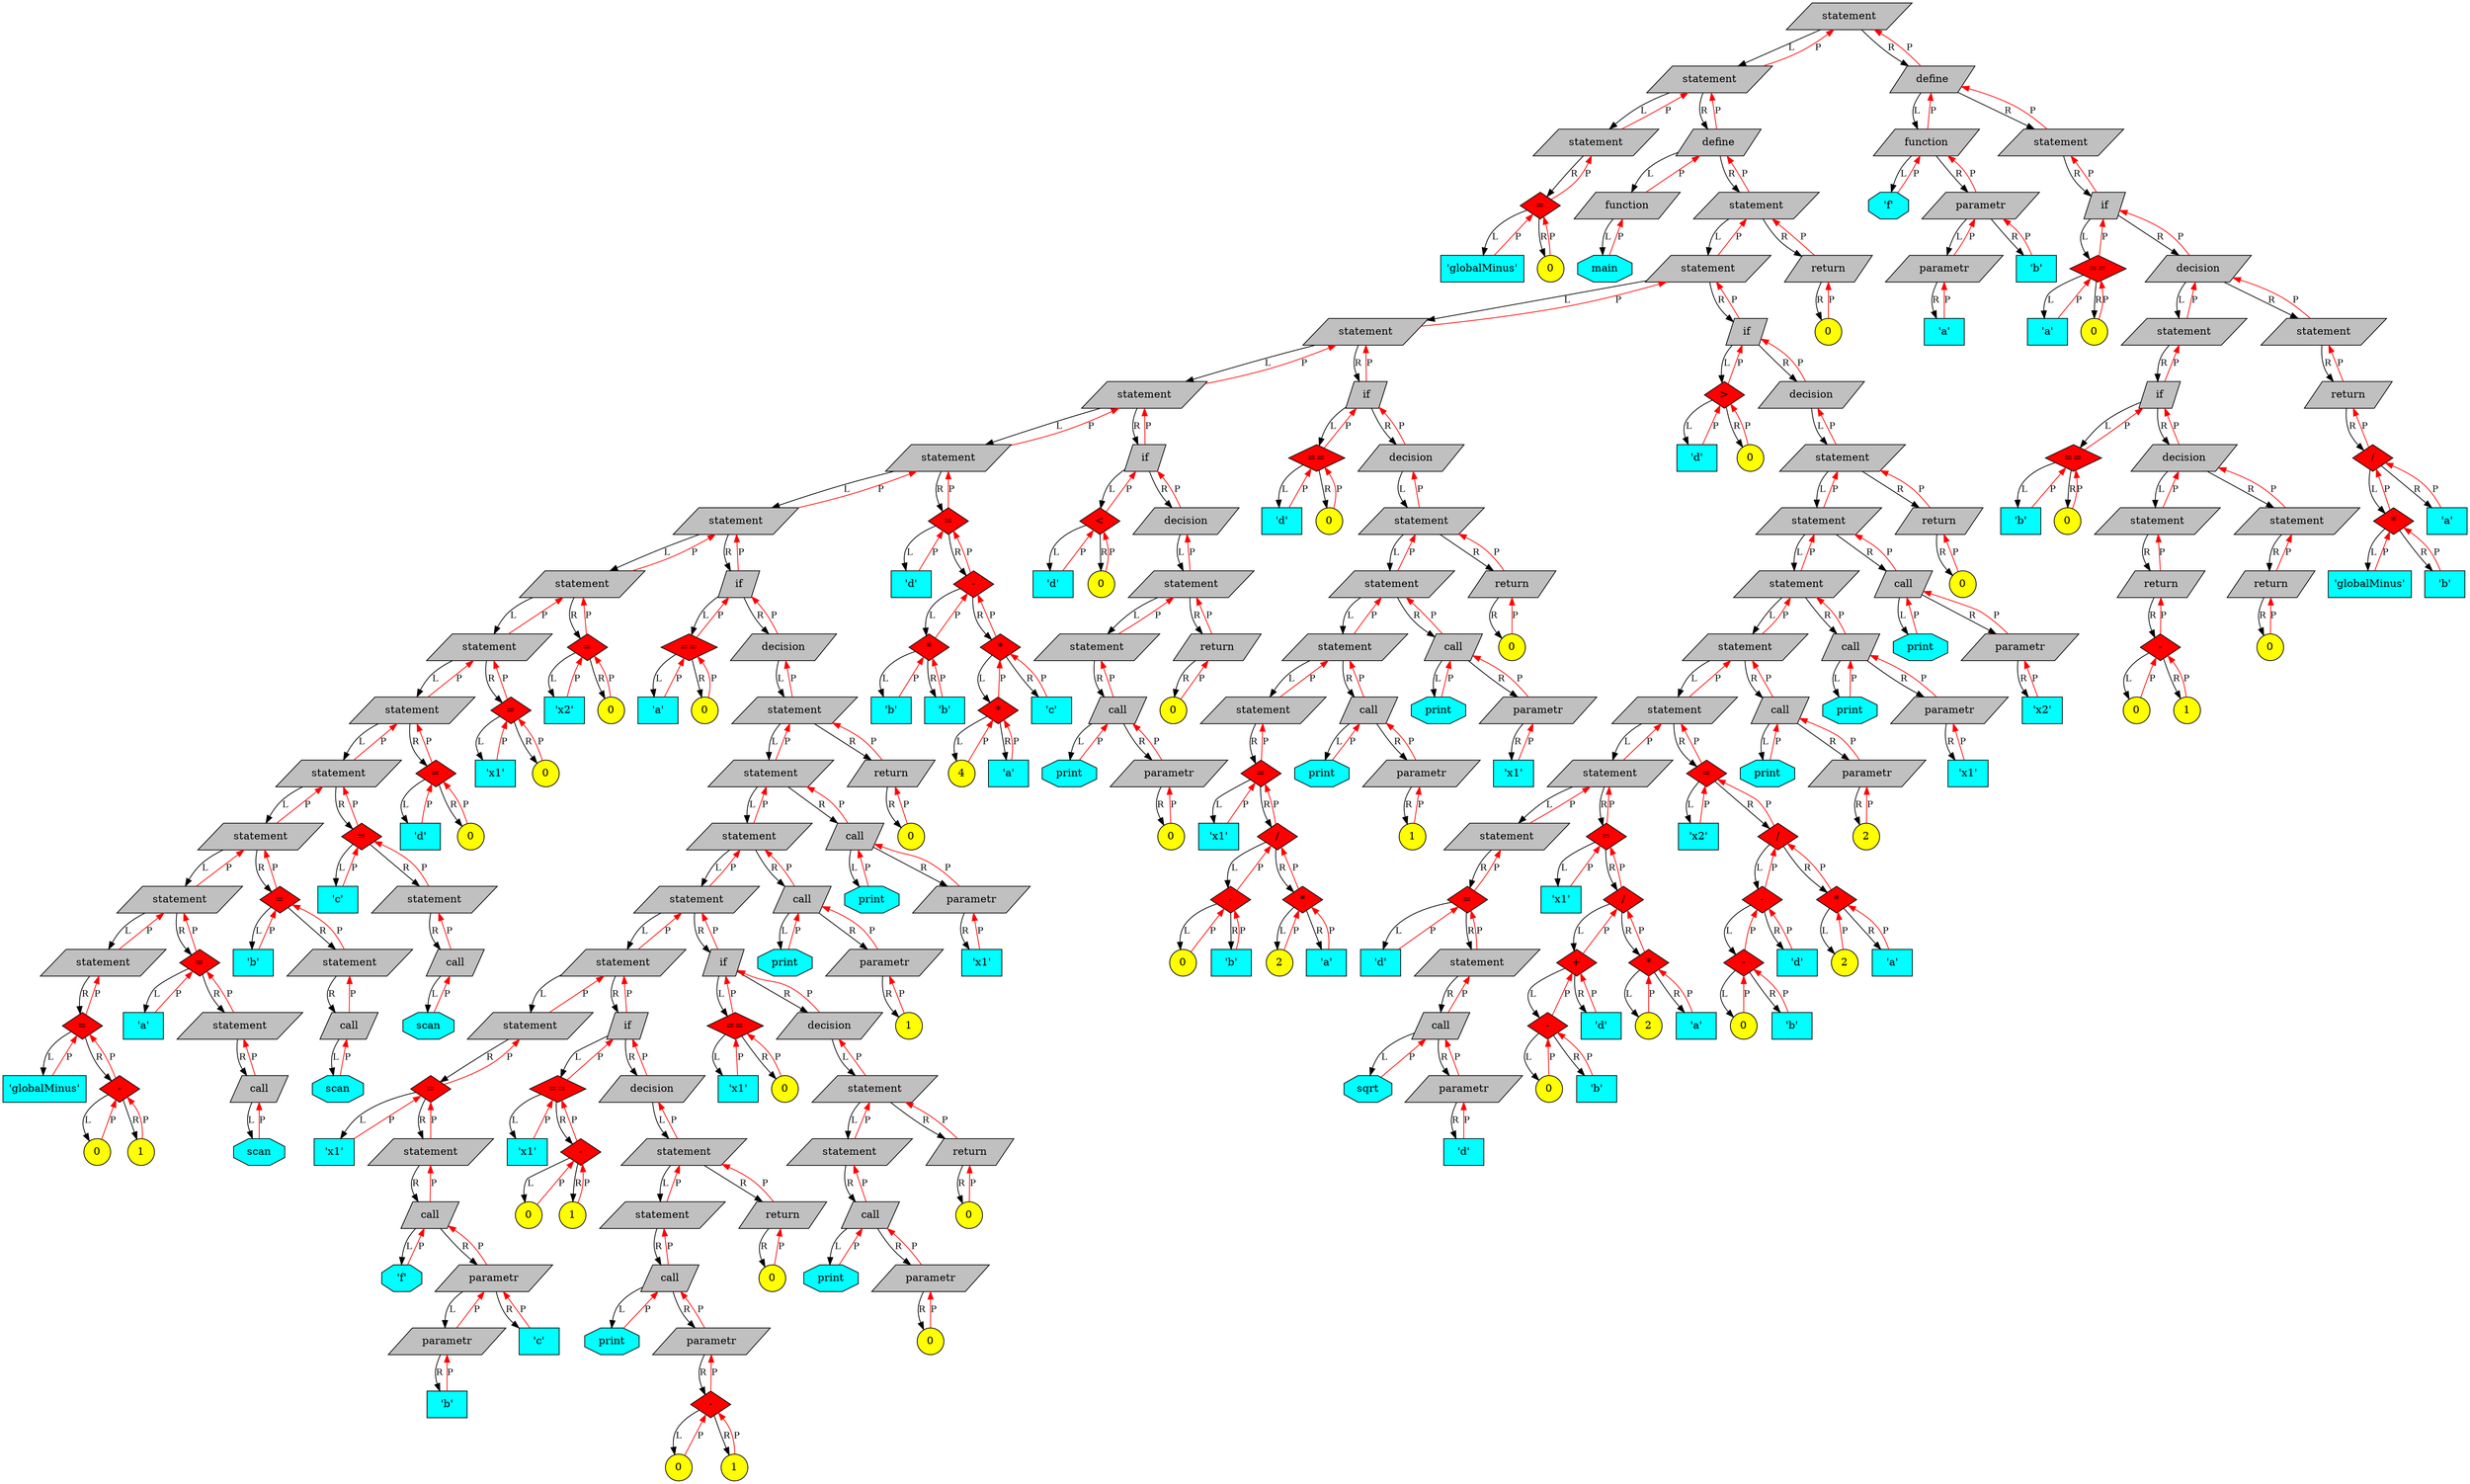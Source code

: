 digraph Tree{

	rankdir=UD;

	node[fontsize=14];

	94706062694112[shape=record, shape=parallelogram, style="filled", fillcolor=grey, label="statement"];
	94706062476512[shape=record, shape=parallelogram, style="filled", fillcolor=grey, label="statement"];
	94706062475008[shape=record, shape=parallelogram, style="filled", fillcolor=grey, label="statement"];
	94706062475072[shape=record, shape=diamond, style="filled", fillcolor=red, label="="];
	94706062475552[shape=record, shape=rectangle, style="filled", fillcolor=cyan, label="'globalMinus'"];
	94706062476032[shape=record, shape=circle, style="filled", fillcolor=yellow, label="0"];
	94706062476576[shape=record, shape=parallelogram, style="filled", fillcolor=grey, label="define"];
	94706062477056[shape=record, shape=parallelogram, style="filled", fillcolor=grey, label="function"];
	94706062477120[shape=record, shape=octagon, style="filled", fillcolor=cyan, label="main"];
	94706062692672[shape=record, shape=parallelogram, style="filled", fillcolor=grey, label="statement"];
	94706062668704[shape=record, shape=parallelogram, style="filled", fillcolor=grey, label="statement"];
	94706062656864[shape=record, shape=parallelogram, style="filled", fillcolor=grey, label="statement"];
	94706062651392[shape=record, shape=parallelogram, style="filled", fillcolor=grey, label="statement"];
	94706062646048[shape=record, shape=parallelogram, style="filled", fillcolor=grey, label="statement"];
	94706062621344[shape=record, shape=parallelogram, style="filled", fillcolor=grey, label="statement"];
	94706062619840[shape=record, shape=parallelogram, style="filled", fillcolor=grey, label="statement"];
	94706062618336[shape=record, shape=parallelogram, style="filled", fillcolor=grey, label="statement"];
	94706062616832[shape=record, shape=parallelogram, style="filled", fillcolor=grey, label="statement"];
	94706062613952[shape=record, shape=parallelogram, style="filled", fillcolor=grey, label="statement"];
	94706062611072[shape=record, shape=parallelogram, style="filled", fillcolor=grey, label="statement"];
	94706062608192[shape=record, shape=parallelogram, style="filled", fillcolor=grey, label="statement"];
	94706062477184[shape=record, shape=parallelogram, style="filled", fillcolor=grey, label="statement"];
	94706062477248[shape=record, shape=diamond, style="filled", fillcolor=red, label="="];
	94706062477312[shape=record, shape=rectangle, style="filled", fillcolor=cyan, label="'globalMinus'"];
	94706062607296[shape=record, shape=diamond, style="filled", fillcolor=red, label="-"];
	94706062477376[shape=record, shape=circle, style="filled", fillcolor=yellow, label="0"];
	94706062607232[shape=record, shape=circle, style="filled", fillcolor=yellow, label="1"];
	94706062608256[shape=record, shape=diamond, style="filled", fillcolor=red, label="="];
	94706062608736[shape=record, shape=rectangle, style="filled", fillcolor=cyan, label="'a'"];
	94706062609216[shape=record, shape=parallelogram, style="filled", fillcolor=grey, label="statement"];
	94706062609280[shape=record, shape=parallelogram, style="filled", fillcolor=grey, label="call"];
	94706062609760[shape=record, shape=octagon, style="filled", fillcolor=cyan, label="scan"];
	94706062611136[shape=record, shape=diamond, style="filled", fillcolor=red, label="="];
	94706062611616[shape=record, shape=rectangle, style="filled", fillcolor=cyan, label="'b'"];
	94706062612096[shape=record, shape=parallelogram, style="filled", fillcolor=grey, label="statement"];
	94706062612160[shape=record, shape=parallelogram, style="filled", fillcolor=grey, label="call"];
	94706062612640[shape=record, shape=octagon, style="filled", fillcolor=cyan, label="scan"];
	94706062614016[shape=record, shape=diamond, style="filled", fillcolor=red, label="="];
	94706062614496[shape=record, shape=rectangle, style="filled", fillcolor=cyan, label="'c'"];
	94706062614976[shape=record, shape=parallelogram, style="filled", fillcolor=grey, label="statement"];
	94706062615040[shape=record, shape=parallelogram, style="filled", fillcolor=grey, label="call"];
	94706062615520[shape=record, shape=octagon, style="filled", fillcolor=cyan, label="scan"];
	94706062616896[shape=record, shape=diamond, style="filled", fillcolor=red, label="="];
	94706062617376[shape=record, shape=rectangle, style="filled", fillcolor=cyan, label="'d'"];
	94706062617856[shape=record, shape=circle, style="filled", fillcolor=yellow, label="0"];
	94706062618400[shape=record, shape=diamond, style="filled", fillcolor=red, label="="];
	94706062618880[shape=record, shape=rectangle, style="filled", fillcolor=cyan, label="'x1'"];
	94706062619360[shape=record, shape=circle, style="filled", fillcolor=yellow, label="0"];
	94706062619904[shape=record, shape=diamond, style="filled", fillcolor=red, label="="];
	94706062620384[shape=record, shape=rectangle, style="filled", fillcolor=cyan, label="'x2'"];
	94706062620864[shape=record, shape=circle, style="filled", fillcolor=yellow, label="0"];
	94706062621408[shape=record, shape=parallelogram, style="filled", fillcolor=grey, label="if"];
	94706062622432[shape=record, shape=diamond, style="filled", fillcolor=red, label="=="];
	94706062621888[shape=record, shape=rectangle, style="filled", fillcolor=cyan, label="'a'"];
	94706062622368[shape=record, shape=circle, style="filled", fillcolor=yellow, label="0"];
	94706062622912[shape=record, shape=parallelogram, style="filled", fillcolor=grey, label="decision"];
	94706062644608[shape=record, shape=parallelogram, style="filled", fillcolor=grey, label="statement"];
	94706062642208[shape=record, shape=parallelogram, style="filled", fillcolor=grey, label="statement"];
	94706062640224[shape=record, shape=parallelogram, style="filled", fillcolor=grey, label="statement"];
	94706062634752[shape=record, shape=parallelogram, style="filled", fillcolor=grey, label="statement"];
	94706062628192[shape=record, shape=parallelogram, style="filled", fillcolor=grey, label="statement"];
	94706062623392[shape=record, shape=parallelogram, style="filled", fillcolor=grey, label="statement"];
	94706062623456[shape=record, shape=diamond, style="filled", fillcolor=red, label="="];
	94706062623936[shape=record, shape=rectangle, style="filled", fillcolor=cyan, label="'x1'"];
	94706062624416[shape=record, shape=parallelogram, style="filled", fillcolor=grey, label="statement"];
	94706062624480[shape=record, shape=parallelogram, style="filled", fillcolor=grey, label="call"];
	94706062624960[shape=record, shape=octagon, style="filled", fillcolor=cyan, label="'f'"];
	94706062626400[shape=record, shape=parallelogram, style="filled", fillcolor=grey, label="parametr"];
	94706062625440[shape=record, shape=parallelogram, style="filled", fillcolor=grey, label="parametr"];
	94706062625504[shape=record, shape=rectangle, style="filled", fillcolor=cyan, label="'b'"];
	94706062626464[shape=record, shape=rectangle, style="filled", fillcolor=cyan, label="'c'"];
	94706062628256[shape=record, shape=parallelogram, style="filled", fillcolor=grey, label="if"];
	94706062629824[shape=record, shape=diamond, style="filled", fillcolor=red, label="=="];
	94706062628736[shape=record, shape=rectangle, style="filled", fillcolor=cyan, label="'x1'"];
	94706062629344[shape=record, shape=diamond, style="filled", fillcolor=red, label="-"];
	94706062629216[shape=record, shape=circle, style="filled", fillcolor=yellow, label="0"];
	94706062629280[shape=record, shape=circle, style="filled", fillcolor=yellow, label="1"];
	94706062630304[shape=record, shape=parallelogram, style="filled", fillcolor=grey, label="decision"];
	94706062633312[shape=record, shape=parallelogram, style="filled", fillcolor=grey, label="statement"];
	94706062630784[shape=record, shape=parallelogram, style="filled", fillcolor=grey, label="statement"];
	94706062630848[shape=record, shape=parallelogram, style="filled", fillcolor=grey, label="call"];
	94706062631328[shape=record, shape=octagon, style="filled", fillcolor=cyan, label="print"];
	94706062631808[shape=record, shape=parallelogram, style="filled", fillcolor=grey, label="parametr"];
	94706062632000[shape=record, shape=diamond, style="filled", fillcolor=red, label="-"];
	94706062631872[shape=record, shape=circle, style="filled", fillcolor=yellow, label="0"];
	94706062631936[shape=record, shape=circle, style="filled", fillcolor=yellow, label="1"];
	94706062633376[shape=record, shape=parallelogram, style="filled", fillcolor=grey, label="return"];
	94706062633856[shape=record, shape=circle, style="filled", fillcolor=yellow, label="0"];
	94706062634816[shape=record, shape=parallelogram, style="filled", fillcolor=grey, label="if"];
	94706062635840[shape=record, shape=diamond, style="filled", fillcolor=red, label="=="];
	94706062635296[shape=record, shape=rectangle, style="filled", fillcolor=cyan, label="'x1'"];
	94706062635776[shape=record, shape=circle, style="filled", fillcolor=yellow, label="0"];
	94706062636320[shape=record, shape=parallelogram, style="filled", fillcolor=grey, label="decision"];
	94706062638784[shape=record, shape=parallelogram, style="filled", fillcolor=grey, label="statement"];
	94706062636800[shape=record, shape=parallelogram, style="filled", fillcolor=grey, label="statement"];
	94706062636864[shape=record, shape=parallelogram, style="filled", fillcolor=grey, label="call"];
	94706062637344[shape=record, shape=octagon, style="filled", fillcolor=cyan, label="print"];
	94706062637824[shape=record, shape=parallelogram, style="filled", fillcolor=grey, label="parametr"];
	94706062637888[shape=record, shape=circle, style="filled", fillcolor=yellow, label="0"];
	94706062638848[shape=record, shape=parallelogram, style="filled", fillcolor=grey, label="return"];
	94706062639328[shape=record, shape=circle, style="filled", fillcolor=yellow, label="0"];
	94706062640288[shape=record, shape=parallelogram, style="filled", fillcolor=grey, label="call"];
	94706062640768[shape=record, shape=octagon, style="filled", fillcolor=cyan, label="print"];
	94706062641248[shape=record, shape=parallelogram, style="filled", fillcolor=grey, label="parametr"];
	94706062641312[shape=record, shape=circle, style="filled", fillcolor=yellow, label="1"];
	94706062642272[shape=record, shape=parallelogram, style="filled", fillcolor=grey, label="call"];
	94706062642752[shape=record, shape=octagon, style="filled", fillcolor=cyan, label="print"];
	94706062643232[shape=record, shape=parallelogram, style="filled", fillcolor=grey, label="parametr"];
	94706062643296[shape=record, shape=rectangle, style="filled", fillcolor=cyan, label="'x1'"];
	94706062644672[shape=record, shape=parallelogram, style="filled", fillcolor=grey, label="return"];
	94706062645152[shape=record, shape=circle, style="filled", fillcolor=yellow, label="0"];
	94706062646112[shape=record, shape=diamond, style="filled", fillcolor=red, label="="];
	94706062646592[shape=record, shape=rectangle, style="filled", fillcolor=cyan, label="'d'"];
	94706062650496[shape=record, shape=diamond, style="filled", fillcolor=red, label="-"];
	94706062648032[shape=record, shape=diamond, style="filled", fillcolor=red, label="*"];
	94706062647072[shape=record, shape=rectangle, style="filled", fillcolor=cyan, label="'b'"];
	94706062647552[shape=record, shape=rectangle, style="filled", fillcolor=cyan, label="'b'"];
	94706062650016[shape=record, shape=diamond, style="filled", fillcolor=red, label="*"];
	94706062649056[shape=record, shape=diamond, style="filled", fillcolor=red, label="*"];
	94706062648512[shape=record, shape=circle, style="filled", fillcolor=yellow, label="4"];
	94706062648576[shape=record, shape=rectangle, style="filled", fillcolor=cyan, label="'a'"];
	94706062649536[shape=record, shape=rectangle, style="filled", fillcolor=cyan, label="'c'"];
	94706062651456[shape=record, shape=parallelogram, style="filled", fillcolor=grey, label="if"];
	94706062652480[shape=record, shape=diamond, style="filled", fillcolor=red, label="<"];
	94706062651936[shape=record, shape=rectangle, style="filled", fillcolor=cyan, label="'d'"];
	94706062652416[shape=record, shape=circle, style="filled", fillcolor=yellow, label="0"];
	94706062652960[shape=record, shape=parallelogram, style="filled", fillcolor=grey, label="decision"];
	94706062655424[shape=record, shape=parallelogram, style="filled", fillcolor=grey, label="statement"];
	94706062653440[shape=record, shape=parallelogram, style="filled", fillcolor=grey, label="statement"];
	94706062653504[shape=record, shape=parallelogram, style="filled", fillcolor=grey, label="call"];
	94706062653984[shape=record, shape=octagon, style="filled", fillcolor=cyan, label="print"];
	94706062654464[shape=record, shape=parallelogram, style="filled", fillcolor=grey, label="parametr"];
	94706062654528[shape=record, shape=circle, style="filled", fillcolor=yellow, label="0"];
	94706062655488[shape=record, shape=parallelogram, style="filled", fillcolor=grey, label="return"];
	94706062655968[shape=record, shape=circle, style="filled", fillcolor=yellow, label="0"];
	94706062656928[shape=record, shape=parallelogram, style="filled", fillcolor=grey, label="if"];
	94706062657952[shape=record, shape=diamond, style="filled", fillcolor=red, label="=="];
	94706062657408[shape=record, shape=rectangle, style="filled", fillcolor=cyan, label="'d'"];
	94706062657888[shape=record, shape=circle, style="filled", fillcolor=yellow, label="0"];
	94706062658432[shape=record, shape=parallelogram, style="filled", fillcolor=grey, label="decision"];
	94706062667264[shape=record, shape=parallelogram, style="filled", fillcolor=grey, label="statement"];
	94706062664864[shape=record, shape=parallelogram, style="filled", fillcolor=grey, label="statement"];
	94706062662880[shape=record, shape=parallelogram, style="filled", fillcolor=grey, label="statement"];
	94706062658912[shape=record, shape=parallelogram, style="filled", fillcolor=grey, label="statement"];
	94706062658976[shape=record, shape=diamond, style="filled", fillcolor=red, label="="];
	94706062659456[shape=record, shape=rectangle, style="filled", fillcolor=cyan, label="'x1'"];
	94706062661984[shape=record, shape=diamond, style="filled", fillcolor=red, label="/"];
	94706062660480[shape=record, shape=diamond, style="filled", fillcolor=red, label="-"];
	94706062659936[shape=record, shape=circle, style="filled", fillcolor=yellow, label="0"];
	94706062660000[shape=record, shape=rectangle, style="filled", fillcolor=cyan, label="'b'"];
	94706062661504[shape=record, shape=diamond, style="filled", fillcolor=red, label="*"];
	94706062660960[shape=record, shape=circle, style="filled", fillcolor=yellow, label="2"];
	94706062661024[shape=record, shape=rectangle, style="filled", fillcolor=cyan, label="'a'"];
	94706062662944[shape=record, shape=parallelogram, style="filled", fillcolor=grey, label="call"];
	94706062663424[shape=record, shape=octagon, style="filled", fillcolor=cyan, label="print"];
	94706062663904[shape=record, shape=parallelogram, style="filled", fillcolor=grey, label="parametr"];
	94706062663968[shape=record, shape=circle, style="filled", fillcolor=yellow, label="1"];
	94706062664928[shape=record, shape=parallelogram, style="filled", fillcolor=grey, label="call"];
	94706062665408[shape=record, shape=octagon, style="filled", fillcolor=cyan, label="print"];
	94706062665888[shape=record, shape=parallelogram, style="filled", fillcolor=grey, label="parametr"];
	94706062665952[shape=record, shape=rectangle, style="filled", fillcolor=cyan, label="'x1'"];
	94706062667328[shape=record, shape=parallelogram, style="filled", fillcolor=grey, label="return"];
	94706062667808[shape=record, shape=circle, style="filled", fillcolor=yellow, label="0"];
	94706062668768[shape=record, shape=parallelogram, style="filled", fillcolor=grey, label="if"];
	94706062669792[shape=record, shape=diamond, style="filled", fillcolor=red, label=">"];
	94706062669248[shape=record, shape=rectangle, style="filled", fillcolor=cyan, label="'d'"];
	94706062669728[shape=record, shape=circle, style="filled", fillcolor=yellow, label="0"];
	94706062670272[shape=record, shape=parallelogram, style="filled", fillcolor=grey, label="decision"];
	94706062691232[shape=record, shape=parallelogram, style="filled", fillcolor=grey, label="statement"];
	94706062688832[shape=record, shape=parallelogram, style="filled", fillcolor=grey, label="statement"];
	94706062686432[shape=record, shape=parallelogram, style="filled", fillcolor=grey, label="statement"];
	94706062684448[shape=record, shape=parallelogram, style="filled", fillcolor=grey, label="statement"];
	94706062679520[shape=record, shape=parallelogram, style="filled", fillcolor=grey, label="statement"];
	94706062674592[shape=record, shape=parallelogram, style="filled", fillcolor=grey, label="statement"];
	94706062670752[shape=record, shape=parallelogram, style="filled", fillcolor=grey, label="statement"];
	94706062670816[shape=record, shape=diamond, style="filled", fillcolor=red, label="="];
	94706062671296[shape=record, shape=rectangle, style="filled", fillcolor=cyan, label="'d'"];
	94706062671776[shape=record, shape=parallelogram, style="filled", fillcolor=grey, label="statement"];
	94706062671840[shape=record, shape=parallelogram, style="filled", fillcolor=grey, label="call"];
	94706062672320[shape=record, shape=octagon, style="filled", fillcolor=cyan, label="sqrt"];
	94706062672800[shape=record, shape=parallelogram, style="filled", fillcolor=grey, label="parametr"];
	94706062672864[shape=record, shape=rectangle, style="filled", fillcolor=cyan, label="'d'"];
	94706062674656[shape=record, shape=diamond, style="filled", fillcolor=red, label="="];
	94706062675136[shape=record, shape=rectangle, style="filled", fillcolor=cyan, label="'x1'"];
	94706062678624[shape=record, shape=diamond, style="filled", fillcolor=red, label="/"];
	94706062677120[shape=record, shape=diamond, style="filled", fillcolor=red, label="+"];
	94706062676160[shape=record, shape=diamond, style="filled", fillcolor=red, label="-"];
	94706062675616[shape=record, shape=circle, style="filled", fillcolor=yellow, label="0"];
	94706062675680[shape=record, shape=rectangle, style="filled", fillcolor=cyan, label="'b'"];
	94706062676640[shape=record, shape=rectangle, style="filled", fillcolor=cyan, label="'d'"];
	94706062678144[shape=record, shape=diamond, style="filled", fillcolor=red, label="*"];
	94706062677600[shape=record, shape=circle, style="filled", fillcolor=yellow, label="2"];
	94706062677664[shape=record, shape=rectangle, style="filled", fillcolor=cyan, label="'a'"];
	94706062679584[shape=record, shape=diamond, style="filled", fillcolor=red, label="="];
	94706062680064[shape=record, shape=rectangle, style="filled", fillcolor=cyan, label="'x2'"];
	94706062683552[shape=record, shape=diamond, style="filled", fillcolor=red, label="/"];
	94706062682048[shape=record, shape=diamond, style="filled", fillcolor=red, label="-"];
	94706062681088[shape=record, shape=diamond, style="filled", fillcolor=red, label="-"];
	94706062680544[shape=record, shape=circle, style="filled", fillcolor=yellow, label="0"];
	94706062680608[shape=record, shape=rectangle, style="filled", fillcolor=cyan, label="'b'"];
	94706062681568[shape=record, shape=rectangle, style="filled", fillcolor=cyan, label="'d'"];
	94706062683072[shape=record, shape=diamond, style="filled", fillcolor=red, label="*"];
	94706062682528[shape=record, shape=circle, style="filled", fillcolor=yellow, label="2"];
	94706062682592[shape=record, shape=rectangle, style="filled", fillcolor=cyan, label="'a'"];
	94706062684512[shape=record, shape=parallelogram, style="filled", fillcolor=grey, label="call"];
	94706062684992[shape=record, shape=octagon, style="filled", fillcolor=cyan, label="print"];
	94706062685472[shape=record, shape=parallelogram, style="filled", fillcolor=grey, label="parametr"];
	94706062685536[shape=record, shape=circle, style="filled", fillcolor=yellow, label="2"];
	94706062686496[shape=record, shape=parallelogram, style="filled", fillcolor=grey, label="call"];
	94706062686976[shape=record, shape=octagon, style="filled", fillcolor=cyan, label="print"];
	94706062687456[shape=record, shape=parallelogram, style="filled", fillcolor=grey, label="parametr"];
	94706062687520[shape=record, shape=rectangle, style="filled", fillcolor=cyan, label="'x1'"];
	94706062688896[shape=record, shape=parallelogram, style="filled", fillcolor=grey, label="call"];
	94706062689376[shape=record, shape=octagon, style="filled", fillcolor=cyan, label="print"];
	94706062689856[shape=record, shape=parallelogram, style="filled", fillcolor=grey, label="parametr"];
	94706062689920[shape=record, shape=rectangle, style="filled", fillcolor=cyan, label="'x2'"];
	94706062691296[shape=record, shape=parallelogram, style="filled", fillcolor=grey, label="return"];
	94706062691776[shape=record, shape=circle, style="filled", fillcolor=yellow, label="0"];
	94706062692736[shape=record, shape=parallelogram, style="filled", fillcolor=grey, label="return"];
	94706062693216[shape=record, shape=circle, style="filled", fillcolor=yellow, label="0"];
	94706062694176[shape=record, shape=parallelogram, style="filled", fillcolor=grey, label="define"];
	94706062694656[shape=record, shape=parallelogram, style="filled", fillcolor=grey, label="function"];
	94706062695136[shape=record, shape=octagon, style="filled", fillcolor=cyan, label="'f'"];
	94706062696576[shape=record, shape=parallelogram, style="filled", fillcolor=grey, label="parametr"];
	94706062695616[shape=record, shape=parallelogram, style="filled", fillcolor=grey, label="parametr"];
	94706062695680[shape=record, shape=rectangle, style="filled", fillcolor=cyan, label="'a'"];
	94706062696640[shape=record, shape=rectangle, style="filled", fillcolor=cyan, label="'b'"];
	94706062697536[shape=record, shape=parallelogram, style="filled", fillcolor=grey, label="statement"];
	94706062697600[shape=record, shape=parallelogram, style="filled", fillcolor=grey, label="if"];
	94706062698624[shape=record, shape=diamond, style="filled", fillcolor=red, label="=="];
	94706062698080[shape=record, shape=rectangle, style="filled", fillcolor=cyan, label="'a'"];
	94706062698560[shape=record, shape=circle, style="filled", fillcolor=yellow, label="0"];
	94706062699104[shape=record, shape=parallelogram, style="filled", fillcolor=grey, label="decision"];
	94706062699584[shape=record, shape=parallelogram, style="filled", fillcolor=grey, label="statement"];
	94706062699648[shape=record, shape=parallelogram, style="filled", fillcolor=grey, label="if"];
	94706062700672[shape=record, shape=diamond, style="filled", fillcolor=red, label="=="];
	94706062700128[shape=record, shape=rectangle, style="filled", fillcolor=cyan, label="'b'"];
	94706062700608[shape=record, shape=circle, style="filled", fillcolor=yellow, label="0"];
	94706062701152[shape=record, shape=parallelogram, style="filled", fillcolor=grey, label="decision"];
	94706062701632[shape=record, shape=parallelogram, style="filled", fillcolor=grey, label="statement"];
	94706062701696[shape=record, shape=parallelogram, style="filled", fillcolor=grey, label="return"];
	94706062702304[shape=record, shape=diamond, style="filled", fillcolor=red, label="-"];
	94706062702176[shape=record, shape=circle, style="filled", fillcolor=yellow, label="0"];
	94706062702240[shape=record, shape=circle, style="filled", fillcolor=yellow, label="1"];
	94706062703200[shape=record, shape=parallelogram, style="filled", fillcolor=grey, label="statement"];
	94706062703264[shape=record, shape=parallelogram, style="filled", fillcolor=grey, label="return"];
	94706062703744[shape=record, shape=circle, style="filled", fillcolor=yellow, label="0"];
	94706062704640[shape=record, shape=parallelogram, style="filled", fillcolor=grey, label="statement"];
	94706062704704[shape=record, shape=parallelogram, style="filled", fillcolor=grey, label="return"];
	94706062707104[shape=record, shape=diamond, style="filled", fillcolor=red, label="/"];
	94706062706144[shape=record, shape=diamond, style="filled", fillcolor=red, label="*"];
	94706062705184[shape=record, shape=rectangle, style="filled", fillcolor=cyan, label="'globalMinus'"];
	94706062705664[shape=record, shape=rectangle, style="filled", fillcolor=cyan, label="'b'"];
	94706062706624[shape=record, shape=rectangle, style="filled", fillcolor=cyan, label="'a'"];

	94706062694112 -> 94706062476512[label = "L", fontsize=12]
	94706062694112 -> 94706062694176[label = "R", fontsize=12]
	94706062476512 -> 94706062694112[label = "P", color=red, fontsize=12]
	94706062476512 -> 94706062475008[label = "L", fontsize=12]
	94706062476512 -> 94706062476576[label = "R", fontsize=12]
	94706062475008 -> 94706062476512[label = "P", color=red, fontsize=12]
	94706062475008 -> 94706062475072[label = "R", fontsize=12]
	94706062475072 -> 94706062475008[label = "P", color=red, fontsize=12]
	94706062475072 -> 94706062475552[label = "L", fontsize=12]
	94706062475072 -> 94706062476032[label = "R", fontsize=12]
	94706062475552 -> 94706062475072[label = "P", color=red, fontsize=12]
	94706062476032 -> 94706062475072[label = "P", color=red, fontsize=12]
	94706062476576 -> 94706062476512[label = "P", color=red, fontsize=12]
	94706062476576 -> 94706062477056[label = "L", fontsize=12]
	94706062476576 -> 94706062692672[label = "R", fontsize=12]
	94706062477056 -> 94706062476576[label = "P", color=red, fontsize=12]
	94706062477056 -> 94706062477120[label = "L", fontsize=12]
	94706062477120 -> 94706062477056[label = "P", color=red, fontsize=12]
	94706062692672 -> 94706062476576[label = "P", color=red, fontsize=12]
	94706062692672 -> 94706062668704[label = "L", fontsize=12]
	94706062692672 -> 94706062692736[label = "R", fontsize=12]
	94706062668704 -> 94706062692672[label = "P", color=red, fontsize=12]
	94706062668704 -> 94706062656864[label = "L", fontsize=12]
	94706062668704 -> 94706062668768[label = "R", fontsize=12]
	94706062656864 -> 94706062668704[label = "P", color=red, fontsize=12]
	94706062656864 -> 94706062651392[label = "L", fontsize=12]
	94706062656864 -> 94706062656928[label = "R", fontsize=12]
	94706062651392 -> 94706062656864[label = "P", color=red, fontsize=12]
	94706062651392 -> 94706062646048[label = "L", fontsize=12]
	94706062651392 -> 94706062651456[label = "R", fontsize=12]
	94706062646048 -> 94706062651392[label = "P", color=red, fontsize=12]
	94706062646048 -> 94706062621344[label = "L", fontsize=12]
	94706062646048 -> 94706062646112[label = "R", fontsize=12]
	94706062621344 -> 94706062646048[label = "P", color=red, fontsize=12]
	94706062621344 -> 94706062619840[label = "L", fontsize=12]
	94706062621344 -> 94706062621408[label = "R", fontsize=12]
	94706062619840 -> 94706062621344[label = "P", color=red, fontsize=12]
	94706062619840 -> 94706062618336[label = "L", fontsize=12]
	94706062619840 -> 94706062619904[label = "R", fontsize=12]
	94706062618336 -> 94706062619840[label = "P", color=red, fontsize=12]
	94706062618336 -> 94706062616832[label = "L", fontsize=12]
	94706062618336 -> 94706062618400[label = "R", fontsize=12]
	94706062616832 -> 94706062618336[label = "P", color=red, fontsize=12]
	94706062616832 -> 94706062613952[label = "L", fontsize=12]
	94706062616832 -> 94706062616896[label = "R", fontsize=12]
	94706062613952 -> 94706062616832[label = "P", color=red, fontsize=12]
	94706062613952 -> 94706062611072[label = "L", fontsize=12]
	94706062613952 -> 94706062614016[label = "R", fontsize=12]
	94706062611072 -> 94706062613952[label = "P", color=red, fontsize=12]
	94706062611072 -> 94706062608192[label = "L", fontsize=12]
	94706062611072 -> 94706062611136[label = "R", fontsize=12]
	94706062608192 -> 94706062611072[label = "P", color=red, fontsize=12]
	94706062608192 -> 94706062477184[label = "L", fontsize=12]
	94706062608192 -> 94706062608256[label = "R", fontsize=12]
	94706062477184 -> 94706062608192[label = "P", color=red, fontsize=12]
	94706062477184 -> 94706062477248[label = "R", fontsize=12]
	94706062477248 -> 94706062477184[label = "P", color=red, fontsize=12]
	94706062477248 -> 94706062477312[label = "L", fontsize=12]
	94706062477248 -> 94706062607296[label = "R", fontsize=12]
	94706062477312 -> 94706062477248[label = "P", color=red, fontsize=12]
	94706062607296 -> 94706062477248[label = "P", color=red, fontsize=12]
	94706062607296 -> 94706062477376[label = "L", fontsize=12]
	94706062607296 -> 94706062607232[label = "R", fontsize=12]
	94706062477376 -> 94706062607296[label = "P", color=red, fontsize=12]
	94706062607232 -> 94706062607296[label = "P", color=red, fontsize=12]
	94706062608256 -> 94706062608192[label = "P", color=red, fontsize=12]
	94706062608256 -> 94706062608736[label = "L", fontsize=12]
	94706062608256 -> 94706062609216[label = "R", fontsize=12]
	94706062608736 -> 94706062608256[label = "P", color=red, fontsize=12]
	94706062609216 -> 94706062608256[label = "P", color=red, fontsize=12]
	94706062609216 -> 94706062609280[label = "R", fontsize=12]
	94706062609280 -> 94706062609216[label = "P", color=red, fontsize=12]
	94706062609280 -> 94706062609760[label = "L", fontsize=12]
	94706062609760 -> 94706062609280[label = "P", color=red, fontsize=12]
	94706062611136 -> 94706062611072[label = "P", color=red, fontsize=12]
	94706062611136 -> 94706062611616[label = "L", fontsize=12]
	94706062611136 -> 94706062612096[label = "R", fontsize=12]
	94706062611616 -> 94706062611136[label = "P", color=red, fontsize=12]
	94706062612096 -> 94706062611136[label = "P", color=red, fontsize=12]
	94706062612096 -> 94706062612160[label = "R", fontsize=12]
	94706062612160 -> 94706062612096[label = "P", color=red, fontsize=12]
	94706062612160 -> 94706062612640[label = "L", fontsize=12]
	94706062612640 -> 94706062612160[label = "P", color=red, fontsize=12]
	94706062614016 -> 94706062613952[label = "P", color=red, fontsize=12]
	94706062614016 -> 94706062614496[label = "L", fontsize=12]
	94706062614016 -> 94706062614976[label = "R", fontsize=12]
	94706062614496 -> 94706062614016[label = "P", color=red, fontsize=12]
	94706062614976 -> 94706062614016[label = "P", color=red, fontsize=12]
	94706062614976 -> 94706062615040[label = "R", fontsize=12]
	94706062615040 -> 94706062614976[label = "P", color=red, fontsize=12]
	94706062615040 -> 94706062615520[label = "L", fontsize=12]
	94706062615520 -> 94706062615040[label = "P", color=red, fontsize=12]
	94706062616896 -> 94706062616832[label = "P", color=red, fontsize=12]
	94706062616896 -> 94706062617376[label = "L", fontsize=12]
	94706062616896 -> 94706062617856[label = "R", fontsize=12]
	94706062617376 -> 94706062616896[label = "P", color=red, fontsize=12]
	94706062617856 -> 94706062616896[label = "P", color=red, fontsize=12]
	94706062618400 -> 94706062618336[label = "P", color=red, fontsize=12]
	94706062618400 -> 94706062618880[label = "L", fontsize=12]
	94706062618400 -> 94706062619360[label = "R", fontsize=12]
	94706062618880 -> 94706062618400[label = "P", color=red, fontsize=12]
	94706062619360 -> 94706062618400[label = "P", color=red, fontsize=12]
	94706062619904 -> 94706062619840[label = "P", color=red, fontsize=12]
	94706062619904 -> 94706062620384[label = "L", fontsize=12]
	94706062619904 -> 94706062620864[label = "R", fontsize=12]
	94706062620384 -> 94706062619904[label = "P", color=red, fontsize=12]
	94706062620864 -> 94706062619904[label = "P", color=red, fontsize=12]
	94706062621408 -> 94706062621344[label = "P", color=red, fontsize=12]
	94706062621408 -> 94706062622432[label = "L", fontsize=12]
	94706062621408 -> 94706062622912[label = "R", fontsize=12]
	94706062622432 -> 94706062621408[label = "P", color=red, fontsize=12]
	94706062622432 -> 94706062621888[label = "L", fontsize=12]
	94706062622432 -> 94706062622368[label = "R", fontsize=12]
	94706062621888 -> 94706062622432[label = "P", color=red, fontsize=12]
	94706062622368 -> 94706062622432[label = "P", color=red, fontsize=12]
	94706062622912 -> 94706062621408[label = "P", color=red, fontsize=12]
	94706062622912 -> 94706062644608[label = "L", fontsize=12]
	94706062644608 -> 94706062622912[label = "P", color=red, fontsize=12]
	94706062644608 -> 94706062642208[label = "L", fontsize=12]
	94706062644608 -> 94706062644672[label = "R", fontsize=12]
	94706062642208 -> 94706062644608[label = "P", color=red, fontsize=12]
	94706062642208 -> 94706062640224[label = "L", fontsize=12]
	94706062642208 -> 94706062642272[label = "R", fontsize=12]
	94706062640224 -> 94706062642208[label = "P", color=red, fontsize=12]
	94706062640224 -> 94706062634752[label = "L", fontsize=12]
	94706062640224 -> 94706062640288[label = "R", fontsize=12]
	94706062634752 -> 94706062640224[label = "P", color=red, fontsize=12]
	94706062634752 -> 94706062628192[label = "L", fontsize=12]
	94706062634752 -> 94706062634816[label = "R", fontsize=12]
	94706062628192 -> 94706062634752[label = "P", color=red, fontsize=12]
	94706062628192 -> 94706062623392[label = "L", fontsize=12]
	94706062628192 -> 94706062628256[label = "R", fontsize=12]
	94706062623392 -> 94706062628192[label = "P", color=red, fontsize=12]
	94706062623392 -> 94706062623456[label = "R", fontsize=12]
	94706062623456 -> 94706062623392[label = "P", color=red, fontsize=12]
	94706062623456 -> 94706062623936[label = "L", fontsize=12]
	94706062623456 -> 94706062624416[label = "R", fontsize=12]
	94706062623936 -> 94706062623456[label = "P", color=red, fontsize=12]
	94706062624416 -> 94706062623456[label = "P", color=red, fontsize=12]
	94706062624416 -> 94706062624480[label = "R", fontsize=12]
	94706062624480 -> 94706062624416[label = "P", color=red, fontsize=12]
	94706062624480 -> 94706062624960[label = "L", fontsize=12]
	94706062624480 -> 94706062626400[label = "R", fontsize=12]
	94706062624960 -> 94706062624480[label = "P", color=red, fontsize=12]
	94706062626400 -> 94706062624480[label = "P", color=red, fontsize=12]
	94706062626400 -> 94706062625440[label = "L", fontsize=12]
	94706062626400 -> 94706062626464[label = "R", fontsize=12]
	94706062625440 -> 94706062626400[label = "P", color=red, fontsize=12]
	94706062625440 -> 94706062625504[label = "R", fontsize=12]
	94706062625504 -> 94706062625440[label = "P", color=red, fontsize=12]
	94706062626464 -> 94706062626400[label = "P", color=red, fontsize=12]
	94706062628256 -> 94706062628192[label = "P", color=red, fontsize=12]
	94706062628256 -> 94706062629824[label = "L", fontsize=12]
	94706062628256 -> 94706062630304[label = "R", fontsize=12]
	94706062629824 -> 94706062628256[label = "P", color=red, fontsize=12]
	94706062629824 -> 94706062628736[label = "L", fontsize=12]
	94706062629824 -> 94706062629344[label = "R", fontsize=12]
	94706062628736 -> 94706062629824[label = "P", color=red, fontsize=12]
	94706062629344 -> 94706062629824[label = "P", color=red, fontsize=12]
	94706062629344 -> 94706062629216[label = "L", fontsize=12]
	94706062629344 -> 94706062629280[label = "R", fontsize=12]
	94706062629216 -> 94706062629344[label = "P", color=red, fontsize=12]
	94706062629280 -> 94706062629344[label = "P", color=red, fontsize=12]
	94706062630304 -> 94706062628256[label = "P", color=red, fontsize=12]
	94706062630304 -> 94706062633312[label = "L", fontsize=12]
	94706062633312 -> 94706062630304[label = "P", color=red, fontsize=12]
	94706062633312 -> 94706062630784[label = "L", fontsize=12]
	94706062633312 -> 94706062633376[label = "R", fontsize=12]
	94706062630784 -> 94706062633312[label = "P", color=red, fontsize=12]
	94706062630784 -> 94706062630848[label = "R", fontsize=12]
	94706062630848 -> 94706062630784[label = "P", color=red, fontsize=12]
	94706062630848 -> 94706062631328[label = "L", fontsize=12]
	94706062630848 -> 94706062631808[label = "R", fontsize=12]
	94706062631328 -> 94706062630848[label = "P", color=red, fontsize=12]
	94706062631808 -> 94706062630848[label = "P", color=red, fontsize=12]
	94706062631808 -> 94706062632000[label = "R", fontsize=12]
	94706062632000 -> 94706062631808[label = "P", color=red, fontsize=12]
	94706062632000 -> 94706062631872[label = "L", fontsize=12]
	94706062632000 -> 94706062631936[label = "R", fontsize=12]
	94706062631872 -> 94706062632000[label = "P", color=red, fontsize=12]
	94706062631936 -> 94706062632000[label = "P", color=red, fontsize=12]
	94706062633376 -> 94706062633312[label = "P", color=red, fontsize=12]
	94706062633376 -> 94706062633856[label = "R", fontsize=12]
	94706062633856 -> 94706062633376[label = "P", color=red, fontsize=12]
	94706062634816 -> 94706062634752[label = "P", color=red, fontsize=12]
	94706062634816 -> 94706062635840[label = "L", fontsize=12]
	94706062634816 -> 94706062636320[label = "R", fontsize=12]
	94706062635840 -> 94706062634816[label = "P", color=red, fontsize=12]
	94706062635840 -> 94706062635296[label = "L", fontsize=12]
	94706062635840 -> 94706062635776[label = "R", fontsize=12]
	94706062635296 -> 94706062635840[label = "P", color=red, fontsize=12]
	94706062635776 -> 94706062635840[label = "P", color=red, fontsize=12]
	94706062636320 -> 94706062634816[label = "P", color=red, fontsize=12]
	94706062636320 -> 94706062638784[label = "L", fontsize=12]
	94706062638784 -> 94706062636320[label = "P", color=red, fontsize=12]
	94706062638784 -> 94706062636800[label = "L", fontsize=12]
	94706062638784 -> 94706062638848[label = "R", fontsize=12]
	94706062636800 -> 94706062638784[label = "P", color=red, fontsize=12]
	94706062636800 -> 94706062636864[label = "R", fontsize=12]
	94706062636864 -> 94706062636800[label = "P", color=red, fontsize=12]
	94706062636864 -> 94706062637344[label = "L", fontsize=12]
	94706062636864 -> 94706062637824[label = "R", fontsize=12]
	94706062637344 -> 94706062636864[label = "P", color=red, fontsize=12]
	94706062637824 -> 94706062636864[label = "P", color=red, fontsize=12]
	94706062637824 -> 94706062637888[label = "R", fontsize=12]
	94706062637888 -> 94706062637824[label = "P", color=red, fontsize=12]
	94706062638848 -> 94706062638784[label = "P", color=red, fontsize=12]
	94706062638848 -> 94706062639328[label = "R", fontsize=12]
	94706062639328 -> 94706062638848[label = "P", color=red, fontsize=12]
	94706062640288 -> 94706062640224[label = "P", color=red, fontsize=12]
	94706062640288 -> 94706062640768[label = "L", fontsize=12]
	94706062640288 -> 94706062641248[label = "R", fontsize=12]
	94706062640768 -> 94706062640288[label = "P", color=red, fontsize=12]
	94706062641248 -> 94706062640288[label = "P", color=red, fontsize=12]
	94706062641248 -> 94706062641312[label = "R", fontsize=12]
	94706062641312 -> 94706062641248[label = "P", color=red, fontsize=12]
	94706062642272 -> 94706062642208[label = "P", color=red, fontsize=12]
	94706062642272 -> 94706062642752[label = "L", fontsize=12]
	94706062642272 -> 94706062643232[label = "R", fontsize=12]
	94706062642752 -> 94706062642272[label = "P", color=red, fontsize=12]
	94706062643232 -> 94706062642272[label = "P", color=red, fontsize=12]
	94706062643232 -> 94706062643296[label = "R", fontsize=12]
	94706062643296 -> 94706062643232[label = "P", color=red, fontsize=12]
	94706062644672 -> 94706062644608[label = "P", color=red, fontsize=12]
	94706062644672 -> 94706062645152[label = "R", fontsize=12]
	94706062645152 -> 94706062644672[label = "P", color=red, fontsize=12]
	94706062646112 -> 94706062646048[label = "P", color=red, fontsize=12]
	94706062646112 -> 94706062646592[label = "L", fontsize=12]
	94706062646112 -> 94706062650496[label = "R", fontsize=12]
	94706062646592 -> 94706062646112[label = "P", color=red, fontsize=12]
	94706062650496 -> 94706062646112[label = "P", color=red, fontsize=12]
	94706062650496 -> 94706062648032[label = "L", fontsize=12]
	94706062650496 -> 94706062650016[label = "R", fontsize=12]
	94706062648032 -> 94706062650496[label = "P", color=red, fontsize=12]
	94706062648032 -> 94706062647072[label = "L", fontsize=12]
	94706062648032 -> 94706062647552[label = "R", fontsize=12]
	94706062647072 -> 94706062648032[label = "P", color=red, fontsize=12]
	94706062647552 -> 94706062648032[label = "P", color=red, fontsize=12]
	94706062650016 -> 94706062650496[label = "P", color=red, fontsize=12]
	94706062650016 -> 94706062649056[label = "L", fontsize=12]
	94706062650016 -> 94706062649536[label = "R", fontsize=12]
	94706062649056 -> 94706062650016[label = "P", color=red, fontsize=12]
	94706062649056 -> 94706062648512[label = "L", fontsize=12]
	94706062649056 -> 94706062648576[label = "R", fontsize=12]
	94706062648512 -> 94706062649056[label = "P", color=red, fontsize=12]
	94706062648576 -> 94706062649056[label = "P", color=red, fontsize=12]
	94706062649536 -> 94706062650016[label = "P", color=red, fontsize=12]
	94706062651456 -> 94706062651392[label = "P", color=red, fontsize=12]
	94706062651456 -> 94706062652480[label = "L", fontsize=12]
	94706062651456 -> 94706062652960[label = "R", fontsize=12]
	94706062652480 -> 94706062651456[label = "P", color=red, fontsize=12]
	94706062652480 -> 94706062651936[label = "L", fontsize=12]
	94706062652480 -> 94706062652416[label = "R", fontsize=12]
	94706062651936 -> 94706062652480[label = "P", color=red, fontsize=12]
	94706062652416 -> 94706062652480[label = "P", color=red, fontsize=12]
	94706062652960 -> 94706062651456[label = "P", color=red, fontsize=12]
	94706062652960 -> 94706062655424[label = "L", fontsize=12]
	94706062655424 -> 94706062652960[label = "P", color=red, fontsize=12]
	94706062655424 -> 94706062653440[label = "L", fontsize=12]
	94706062655424 -> 94706062655488[label = "R", fontsize=12]
	94706062653440 -> 94706062655424[label = "P", color=red, fontsize=12]
	94706062653440 -> 94706062653504[label = "R", fontsize=12]
	94706062653504 -> 94706062653440[label = "P", color=red, fontsize=12]
	94706062653504 -> 94706062653984[label = "L", fontsize=12]
	94706062653504 -> 94706062654464[label = "R", fontsize=12]
	94706062653984 -> 94706062653504[label = "P", color=red, fontsize=12]
	94706062654464 -> 94706062653504[label = "P", color=red, fontsize=12]
	94706062654464 -> 94706062654528[label = "R", fontsize=12]
	94706062654528 -> 94706062654464[label = "P", color=red, fontsize=12]
	94706062655488 -> 94706062655424[label = "P", color=red, fontsize=12]
	94706062655488 -> 94706062655968[label = "R", fontsize=12]
	94706062655968 -> 94706062655488[label = "P", color=red, fontsize=12]
	94706062656928 -> 94706062656864[label = "P", color=red, fontsize=12]
	94706062656928 -> 94706062657952[label = "L", fontsize=12]
	94706062656928 -> 94706062658432[label = "R", fontsize=12]
	94706062657952 -> 94706062656928[label = "P", color=red, fontsize=12]
	94706062657952 -> 94706062657408[label = "L", fontsize=12]
	94706062657952 -> 94706062657888[label = "R", fontsize=12]
	94706062657408 -> 94706062657952[label = "P", color=red, fontsize=12]
	94706062657888 -> 94706062657952[label = "P", color=red, fontsize=12]
	94706062658432 -> 94706062656928[label = "P", color=red, fontsize=12]
	94706062658432 -> 94706062667264[label = "L", fontsize=12]
	94706062667264 -> 94706062658432[label = "P", color=red, fontsize=12]
	94706062667264 -> 94706062664864[label = "L", fontsize=12]
	94706062667264 -> 94706062667328[label = "R", fontsize=12]
	94706062664864 -> 94706062667264[label = "P", color=red, fontsize=12]
	94706062664864 -> 94706062662880[label = "L", fontsize=12]
	94706062664864 -> 94706062664928[label = "R", fontsize=12]
	94706062662880 -> 94706062664864[label = "P", color=red, fontsize=12]
	94706062662880 -> 94706062658912[label = "L", fontsize=12]
	94706062662880 -> 94706062662944[label = "R", fontsize=12]
	94706062658912 -> 94706062662880[label = "P", color=red, fontsize=12]
	94706062658912 -> 94706062658976[label = "R", fontsize=12]
	94706062658976 -> 94706062658912[label = "P", color=red, fontsize=12]
	94706062658976 -> 94706062659456[label = "L", fontsize=12]
	94706062658976 -> 94706062661984[label = "R", fontsize=12]
	94706062659456 -> 94706062658976[label = "P", color=red, fontsize=12]
	94706062661984 -> 94706062658976[label = "P", color=red, fontsize=12]
	94706062661984 -> 94706062660480[label = "L", fontsize=12]
	94706062661984 -> 94706062661504[label = "R", fontsize=12]
	94706062660480 -> 94706062661984[label = "P", color=red, fontsize=12]
	94706062660480 -> 94706062659936[label = "L", fontsize=12]
	94706062660480 -> 94706062660000[label = "R", fontsize=12]
	94706062659936 -> 94706062660480[label = "P", color=red, fontsize=12]
	94706062660000 -> 94706062660480[label = "P", color=red, fontsize=12]
	94706062661504 -> 94706062661984[label = "P", color=red, fontsize=12]
	94706062661504 -> 94706062660960[label = "L", fontsize=12]
	94706062661504 -> 94706062661024[label = "R", fontsize=12]
	94706062660960 -> 94706062661504[label = "P", color=red, fontsize=12]
	94706062661024 -> 94706062661504[label = "P", color=red, fontsize=12]
	94706062662944 -> 94706062662880[label = "P", color=red, fontsize=12]
	94706062662944 -> 94706062663424[label = "L", fontsize=12]
	94706062662944 -> 94706062663904[label = "R", fontsize=12]
	94706062663424 -> 94706062662944[label = "P", color=red, fontsize=12]
	94706062663904 -> 94706062662944[label = "P", color=red, fontsize=12]
	94706062663904 -> 94706062663968[label = "R", fontsize=12]
	94706062663968 -> 94706062663904[label = "P", color=red, fontsize=12]
	94706062664928 -> 94706062664864[label = "P", color=red, fontsize=12]
	94706062664928 -> 94706062665408[label = "L", fontsize=12]
	94706062664928 -> 94706062665888[label = "R", fontsize=12]
	94706062665408 -> 94706062664928[label = "P", color=red, fontsize=12]
	94706062665888 -> 94706062664928[label = "P", color=red, fontsize=12]
	94706062665888 -> 94706062665952[label = "R", fontsize=12]
	94706062665952 -> 94706062665888[label = "P", color=red, fontsize=12]
	94706062667328 -> 94706062667264[label = "P", color=red, fontsize=12]
	94706062667328 -> 94706062667808[label = "R", fontsize=12]
	94706062667808 -> 94706062667328[label = "P", color=red, fontsize=12]
	94706062668768 -> 94706062668704[label = "P", color=red, fontsize=12]
	94706062668768 -> 94706062669792[label = "L", fontsize=12]
	94706062668768 -> 94706062670272[label = "R", fontsize=12]
	94706062669792 -> 94706062668768[label = "P", color=red, fontsize=12]
	94706062669792 -> 94706062669248[label = "L", fontsize=12]
	94706062669792 -> 94706062669728[label = "R", fontsize=12]
	94706062669248 -> 94706062669792[label = "P", color=red, fontsize=12]
	94706062669728 -> 94706062669792[label = "P", color=red, fontsize=12]
	94706062670272 -> 94706062668768[label = "P", color=red, fontsize=12]
	94706062670272 -> 94706062691232[label = "L", fontsize=12]
	94706062691232 -> 94706062670272[label = "P", color=red, fontsize=12]
	94706062691232 -> 94706062688832[label = "L", fontsize=12]
	94706062691232 -> 94706062691296[label = "R", fontsize=12]
	94706062688832 -> 94706062691232[label = "P", color=red, fontsize=12]
	94706062688832 -> 94706062686432[label = "L", fontsize=12]
	94706062688832 -> 94706062688896[label = "R", fontsize=12]
	94706062686432 -> 94706062688832[label = "P", color=red, fontsize=12]
	94706062686432 -> 94706062684448[label = "L", fontsize=12]
	94706062686432 -> 94706062686496[label = "R", fontsize=12]
	94706062684448 -> 94706062686432[label = "P", color=red, fontsize=12]
	94706062684448 -> 94706062679520[label = "L", fontsize=12]
	94706062684448 -> 94706062684512[label = "R", fontsize=12]
	94706062679520 -> 94706062684448[label = "P", color=red, fontsize=12]
	94706062679520 -> 94706062674592[label = "L", fontsize=12]
	94706062679520 -> 94706062679584[label = "R", fontsize=12]
	94706062674592 -> 94706062679520[label = "P", color=red, fontsize=12]
	94706062674592 -> 94706062670752[label = "L", fontsize=12]
	94706062674592 -> 94706062674656[label = "R", fontsize=12]
	94706062670752 -> 94706062674592[label = "P", color=red, fontsize=12]
	94706062670752 -> 94706062670816[label = "R", fontsize=12]
	94706062670816 -> 94706062670752[label = "P", color=red, fontsize=12]
	94706062670816 -> 94706062671296[label = "L", fontsize=12]
	94706062670816 -> 94706062671776[label = "R", fontsize=12]
	94706062671296 -> 94706062670816[label = "P", color=red, fontsize=12]
	94706062671776 -> 94706062670816[label = "P", color=red, fontsize=12]
	94706062671776 -> 94706062671840[label = "R", fontsize=12]
	94706062671840 -> 94706062671776[label = "P", color=red, fontsize=12]
	94706062671840 -> 94706062672320[label = "L", fontsize=12]
	94706062671840 -> 94706062672800[label = "R", fontsize=12]
	94706062672320 -> 94706062671840[label = "P", color=red, fontsize=12]
	94706062672800 -> 94706062671840[label = "P", color=red, fontsize=12]
	94706062672800 -> 94706062672864[label = "R", fontsize=12]
	94706062672864 -> 94706062672800[label = "P", color=red, fontsize=12]
	94706062674656 -> 94706062674592[label = "P", color=red, fontsize=12]
	94706062674656 -> 94706062675136[label = "L", fontsize=12]
	94706062674656 -> 94706062678624[label = "R", fontsize=12]
	94706062675136 -> 94706062674656[label = "P", color=red, fontsize=12]
	94706062678624 -> 94706062674656[label = "P", color=red, fontsize=12]
	94706062678624 -> 94706062677120[label = "L", fontsize=12]
	94706062678624 -> 94706062678144[label = "R", fontsize=12]
	94706062677120 -> 94706062678624[label = "P", color=red, fontsize=12]
	94706062677120 -> 94706062676160[label = "L", fontsize=12]
	94706062677120 -> 94706062676640[label = "R", fontsize=12]
	94706062676160 -> 94706062677120[label = "P", color=red, fontsize=12]
	94706062676160 -> 94706062675616[label = "L", fontsize=12]
	94706062676160 -> 94706062675680[label = "R", fontsize=12]
	94706062675616 -> 94706062676160[label = "P", color=red, fontsize=12]
	94706062675680 -> 94706062676160[label = "P", color=red, fontsize=12]
	94706062676640 -> 94706062677120[label = "P", color=red, fontsize=12]
	94706062678144 -> 94706062678624[label = "P", color=red, fontsize=12]
	94706062678144 -> 94706062677600[label = "L", fontsize=12]
	94706062678144 -> 94706062677664[label = "R", fontsize=12]
	94706062677600 -> 94706062678144[label = "P", color=red, fontsize=12]
	94706062677664 -> 94706062678144[label = "P", color=red, fontsize=12]
	94706062679584 -> 94706062679520[label = "P", color=red, fontsize=12]
	94706062679584 -> 94706062680064[label = "L", fontsize=12]
	94706062679584 -> 94706062683552[label = "R", fontsize=12]
	94706062680064 -> 94706062679584[label = "P", color=red, fontsize=12]
	94706062683552 -> 94706062679584[label = "P", color=red, fontsize=12]
	94706062683552 -> 94706062682048[label = "L", fontsize=12]
	94706062683552 -> 94706062683072[label = "R", fontsize=12]
	94706062682048 -> 94706062683552[label = "P", color=red, fontsize=12]
	94706062682048 -> 94706062681088[label = "L", fontsize=12]
	94706062682048 -> 94706062681568[label = "R", fontsize=12]
	94706062681088 -> 94706062682048[label = "P", color=red, fontsize=12]
	94706062681088 -> 94706062680544[label = "L", fontsize=12]
	94706062681088 -> 94706062680608[label = "R", fontsize=12]
	94706062680544 -> 94706062681088[label = "P", color=red, fontsize=12]
	94706062680608 -> 94706062681088[label = "P", color=red, fontsize=12]
	94706062681568 -> 94706062682048[label = "P", color=red, fontsize=12]
	94706062683072 -> 94706062683552[label = "P", color=red, fontsize=12]
	94706062683072 -> 94706062682528[label = "L", fontsize=12]
	94706062683072 -> 94706062682592[label = "R", fontsize=12]
	94706062682528 -> 94706062683072[label = "P", color=red, fontsize=12]
	94706062682592 -> 94706062683072[label = "P", color=red, fontsize=12]
	94706062684512 -> 94706062684448[label = "P", color=red, fontsize=12]
	94706062684512 -> 94706062684992[label = "L", fontsize=12]
	94706062684512 -> 94706062685472[label = "R", fontsize=12]
	94706062684992 -> 94706062684512[label = "P", color=red, fontsize=12]
	94706062685472 -> 94706062684512[label = "P", color=red, fontsize=12]
	94706062685472 -> 94706062685536[label = "R", fontsize=12]
	94706062685536 -> 94706062685472[label = "P", color=red, fontsize=12]
	94706062686496 -> 94706062686432[label = "P", color=red, fontsize=12]
	94706062686496 -> 94706062686976[label = "L", fontsize=12]
	94706062686496 -> 94706062687456[label = "R", fontsize=12]
	94706062686976 -> 94706062686496[label = "P", color=red, fontsize=12]
	94706062687456 -> 94706062686496[label = "P", color=red, fontsize=12]
	94706062687456 -> 94706062687520[label = "R", fontsize=12]
	94706062687520 -> 94706062687456[label = "P", color=red, fontsize=12]
	94706062688896 -> 94706062688832[label = "P", color=red, fontsize=12]
	94706062688896 -> 94706062689376[label = "L", fontsize=12]
	94706062688896 -> 94706062689856[label = "R", fontsize=12]
	94706062689376 -> 94706062688896[label = "P", color=red, fontsize=12]
	94706062689856 -> 94706062688896[label = "P", color=red, fontsize=12]
	94706062689856 -> 94706062689920[label = "R", fontsize=12]
	94706062689920 -> 94706062689856[label = "P", color=red, fontsize=12]
	94706062691296 -> 94706062691232[label = "P", color=red, fontsize=12]
	94706062691296 -> 94706062691776[label = "R", fontsize=12]
	94706062691776 -> 94706062691296[label = "P", color=red, fontsize=12]
	94706062692736 -> 94706062692672[label = "P", color=red, fontsize=12]
	94706062692736 -> 94706062693216[label = "R", fontsize=12]
	94706062693216 -> 94706062692736[label = "P", color=red, fontsize=12]
	94706062694176 -> 94706062694112[label = "P", color=red, fontsize=12]
	94706062694176 -> 94706062694656[label = "L", fontsize=12]
	94706062694176 -> 94706062697536[label = "R", fontsize=12]
	94706062694656 -> 94706062694176[label = "P", color=red, fontsize=12]
	94706062694656 -> 94706062695136[label = "L", fontsize=12]
	94706062694656 -> 94706062696576[label = "R", fontsize=12]
	94706062695136 -> 94706062694656[label = "P", color=red, fontsize=12]
	94706062696576 -> 94706062694656[label = "P", color=red, fontsize=12]
	94706062696576 -> 94706062695616[label = "L", fontsize=12]
	94706062696576 -> 94706062696640[label = "R", fontsize=12]
	94706062695616 -> 94706062696576[label = "P", color=red, fontsize=12]
	94706062695616 -> 94706062695680[label = "R", fontsize=12]
	94706062695680 -> 94706062695616[label = "P", color=red, fontsize=12]
	94706062696640 -> 94706062696576[label = "P", color=red, fontsize=12]
	94706062697536 -> 94706062694176[label = "P", color=red, fontsize=12]
	94706062697536 -> 94706062697600[label = "R", fontsize=12]
	94706062697600 -> 94706062697536[label = "P", color=red, fontsize=12]
	94706062697600 -> 94706062698624[label = "L", fontsize=12]
	94706062697600 -> 94706062699104[label = "R", fontsize=12]
	94706062698624 -> 94706062697600[label = "P", color=red, fontsize=12]
	94706062698624 -> 94706062698080[label = "L", fontsize=12]
	94706062698624 -> 94706062698560[label = "R", fontsize=12]
	94706062698080 -> 94706062698624[label = "P", color=red, fontsize=12]
	94706062698560 -> 94706062698624[label = "P", color=red, fontsize=12]
	94706062699104 -> 94706062697600[label = "P", color=red, fontsize=12]
	94706062699104 -> 94706062699584[label = "L", fontsize=12]
	94706062699104 -> 94706062704640[label = "R", fontsize=12]
	94706062699584 -> 94706062699104[label = "P", color=red, fontsize=12]
	94706062699584 -> 94706062699648[label = "R", fontsize=12]
	94706062699648 -> 94706062699584[label = "P", color=red, fontsize=12]
	94706062699648 -> 94706062700672[label = "L", fontsize=12]
	94706062699648 -> 94706062701152[label = "R", fontsize=12]
	94706062700672 -> 94706062699648[label = "P", color=red, fontsize=12]
	94706062700672 -> 94706062700128[label = "L", fontsize=12]
	94706062700672 -> 94706062700608[label = "R", fontsize=12]
	94706062700128 -> 94706062700672[label = "P", color=red, fontsize=12]
	94706062700608 -> 94706062700672[label = "P", color=red, fontsize=12]
	94706062701152 -> 94706062699648[label = "P", color=red, fontsize=12]
	94706062701152 -> 94706062701632[label = "L", fontsize=12]
	94706062701152 -> 94706062703200[label = "R", fontsize=12]
	94706062701632 -> 94706062701152[label = "P", color=red, fontsize=12]
	94706062701632 -> 94706062701696[label = "R", fontsize=12]
	94706062701696 -> 94706062701632[label = "P", color=red, fontsize=12]
	94706062701696 -> 94706062702304[label = "R", fontsize=12]
	94706062702304 -> 94706062701696[label = "P", color=red, fontsize=12]
	94706062702304 -> 94706062702176[label = "L", fontsize=12]
	94706062702304 -> 94706062702240[label = "R", fontsize=12]
	94706062702176 -> 94706062702304[label = "P", color=red, fontsize=12]
	94706062702240 -> 94706062702304[label = "P", color=red, fontsize=12]
	94706062703200 -> 94706062701152[label = "P", color=red, fontsize=12]
	94706062703200 -> 94706062703264[label = "R", fontsize=12]
	94706062703264 -> 94706062703200[label = "P", color=red, fontsize=12]
	94706062703264 -> 94706062703744[label = "R", fontsize=12]
	94706062703744 -> 94706062703264[label = "P", color=red, fontsize=12]
	94706062704640 -> 94706062699104[label = "P", color=red, fontsize=12]
	94706062704640 -> 94706062704704[label = "R", fontsize=12]
	94706062704704 -> 94706062704640[label = "P", color=red, fontsize=12]
	94706062704704 -> 94706062707104[label = "R", fontsize=12]
	94706062707104 -> 94706062704704[label = "P", color=red, fontsize=12]
	94706062707104 -> 94706062706144[label = "L", fontsize=12]
	94706062707104 -> 94706062706624[label = "R", fontsize=12]
	94706062706144 -> 94706062707104[label = "P", color=red, fontsize=12]
	94706062706144 -> 94706062705184[label = "L", fontsize=12]
	94706062706144 -> 94706062705664[label = "R", fontsize=12]
	94706062705184 -> 94706062706144[label = "P", color=red, fontsize=12]
	94706062705664 -> 94706062706144[label = "P", color=red, fontsize=12]
	94706062706624 -> 94706062707104[label = "P", color=red, fontsize=12]

}